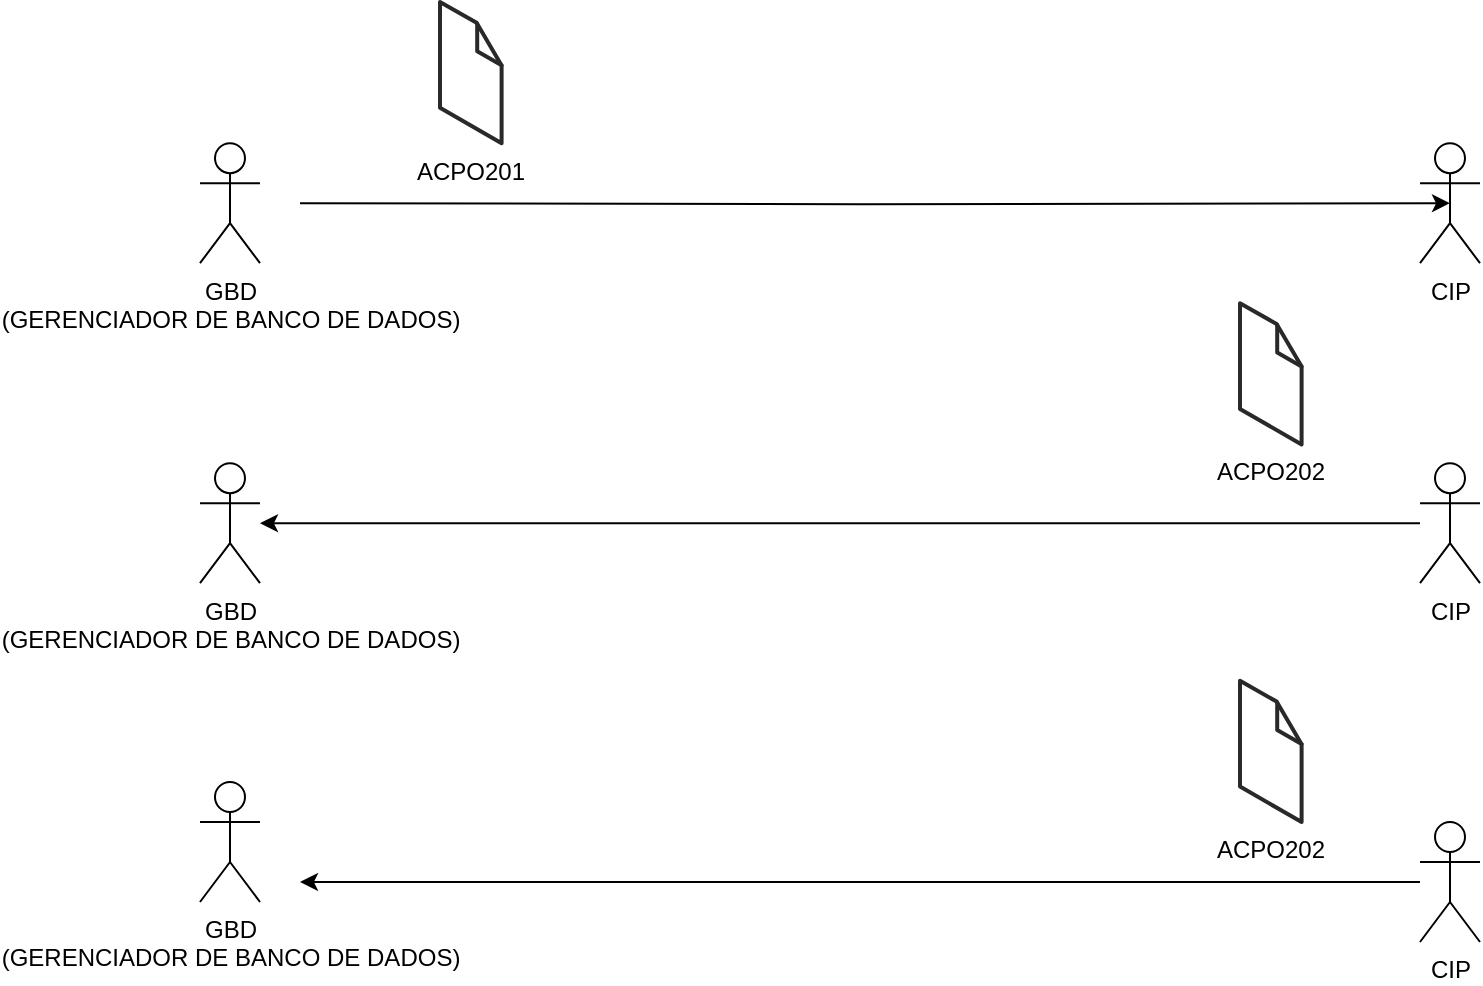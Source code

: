 <mxfile version="13.7.5" type="github">
  <diagram id="C5RBs43oDa-KdzZeNtuy" name="Page-1">
    <mxGraphModel dx="868" dy="450" grid="1" gridSize="10" guides="1" tooltips="1" connect="1" arrows="1" fold="1" page="1" pageScale="1" pageWidth="827" pageHeight="1169" math="0" shadow="0">
      <root>
        <mxCell id="WIyWlLk6GJQsqaUBKTNV-0" />
        <mxCell id="WIyWlLk6GJQsqaUBKTNV-1" parent="WIyWlLk6GJQsqaUBKTNV-0" />
        <mxCell id="d4PYTUlInw-bEi0Qalva-24" style="edgeStyle=orthogonalEdgeStyle;rounded=0;orthogonalLoop=1;jettySize=auto;html=1;entryX=0.5;entryY=0.5;entryDx=0;entryDy=0;entryPerimeter=0;" edge="1" parent="WIyWlLk6GJQsqaUBKTNV-1" target="d4PYTUlInw-bEi0Qalva-15">
          <mxGeometry relative="1" as="geometry">
            <mxPoint x="590" y="180.6" as="targetPoint" />
            <mxPoint x="170" y="180.6" as="sourcePoint" />
          </mxGeometry>
        </mxCell>
        <mxCell id="d4PYTUlInw-bEi0Qalva-15" value="CIP&lt;br&gt;" style="shape=umlActor;verticalLabelPosition=bottom;verticalAlign=top;html=1;" vertex="1" parent="WIyWlLk6GJQsqaUBKTNV-1">
          <mxGeometry x="730" y="150.6" width="30" height="60" as="geometry" />
        </mxCell>
        <mxCell id="d4PYTUlInw-bEi0Qalva-29" value="ACPO201" style="verticalLabelPosition=bottom;html=1;verticalAlign=top;strokeWidth=1;align=center;outlineConnect=0;dashed=0;outlineConnect=0;shape=mxgraph.aws3d.file;aspect=fixed;strokeColor=#292929;" vertex="1" parent="WIyWlLk6GJQsqaUBKTNV-1">
          <mxGeometry x="240" y="80" width="30.8" height="70.6" as="geometry" />
        </mxCell>
        <mxCell id="d4PYTUlInw-bEi0Qalva-31" value="ACPO202" style="verticalLabelPosition=bottom;html=1;verticalAlign=top;strokeWidth=1;align=center;outlineConnect=0;dashed=0;outlineConnect=0;shape=mxgraph.aws3d.file;aspect=fixed;strokeColor=#292929;" vertex="1" parent="WIyWlLk6GJQsqaUBKTNV-1">
          <mxGeometry x="640" y="230.6" width="30.8" height="70.6" as="geometry" />
        </mxCell>
        <mxCell id="d4PYTUlInw-bEi0Qalva-32" value="GBD &lt;br&gt;(GERENCIADOR DE BANCO DE DADOS)" style="shape=umlActor;verticalLabelPosition=bottom;verticalAlign=top;html=1;outlineConnect=0;" vertex="1" parent="WIyWlLk6GJQsqaUBKTNV-1">
          <mxGeometry x="120" y="150.6" width="30" height="60" as="geometry" />
        </mxCell>
        <mxCell id="d4PYTUlInw-bEi0Qalva-50" style="edgeStyle=orthogonalEdgeStyle;rounded=0;orthogonalLoop=1;jettySize=auto;html=1;" edge="1" parent="WIyWlLk6GJQsqaUBKTNV-1" source="d4PYTUlInw-bEi0Qalva-45" target="d4PYTUlInw-bEi0Qalva-48">
          <mxGeometry relative="1" as="geometry" />
        </mxCell>
        <mxCell id="d4PYTUlInw-bEi0Qalva-45" value="CIP&lt;br&gt;" style="shape=umlActor;verticalLabelPosition=bottom;verticalAlign=top;html=1;" vertex="1" parent="WIyWlLk6GJQsqaUBKTNV-1">
          <mxGeometry x="730" y="310.6" width="30" height="60" as="geometry" />
        </mxCell>
        <mxCell id="d4PYTUlInw-bEi0Qalva-48" value="GBD &lt;br&gt;(GERENCIADOR DE BANCO DE DADOS)" style="shape=umlActor;verticalLabelPosition=bottom;verticalAlign=top;html=1;outlineConnect=0;" vertex="1" parent="WIyWlLk6GJQsqaUBKTNV-1">
          <mxGeometry x="120" y="310.6" width="30" height="60" as="geometry" />
        </mxCell>
        <mxCell id="d4PYTUlInw-bEi0Qalva-51" value="GBD &lt;br&gt;(GERENCIADOR DE BANCO DE DADOS)" style="shape=umlActor;verticalLabelPosition=bottom;verticalAlign=top;html=1;outlineConnect=0;" vertex="1" parent="WIyWlLk6GJQsqaUBKTNV-1">
          <mxGeometry x="120" y="470" width="30" height="60" as="geometry" />
        </mxCell>
        <mxCell id="d4PYTUlInw-bEi0Qalva-54" style="edgeStyle=orthogonalEdgeStyle;rounded=0;orthogonalLoop=1;jettySize=auto;html=1;" edge="1" parent="WIyWlLk6GJQsqaUBKTNV-1" source="d4PYTUlInw-bEi0Qalva-53">
          <mxGeometry relative="1" as="geometry">
            <mxPoint x="170" y="520" as="targetPoint" />
          </mxGeometry>
        </mxCell>
        <mxCell id="d4PYTUlInw-bEi0Qalva-53" value="CIP&lt;br&gt;" style="shape=umlActor;verticalLabelPosition=bottom;verticalAlign=top;html=1;" vertex="1" parent="WIyWlLk6GJQsqaUBKTNV-1">
          <mxGeometry x="730" y="490" width="30" height="60" as="geometry" />
        </mxCell>
        <mxCell id="d4PYTUlInw-bEi0Qalva-55" value="ACPO202" style="verticalLabelPosition=bottom;html=1;verticalAlign=top;strokeWidth=1;align=center;outlineConnect=0;dashed=0;outlineConnect=0;shape=mxgraph.aws3d.file;aspect=fixed;strokeColor=#292929;" vertex="1" parent="WIyWlLk6GJQsqaUBKTNV-1">
          <mxGeometry x="640" y="419.4" width="30.8" height="70.6" as="geometry" />
        </mxCell>
      </root>
    </mxGraphModel>
  </diagram>
</mxfile>
